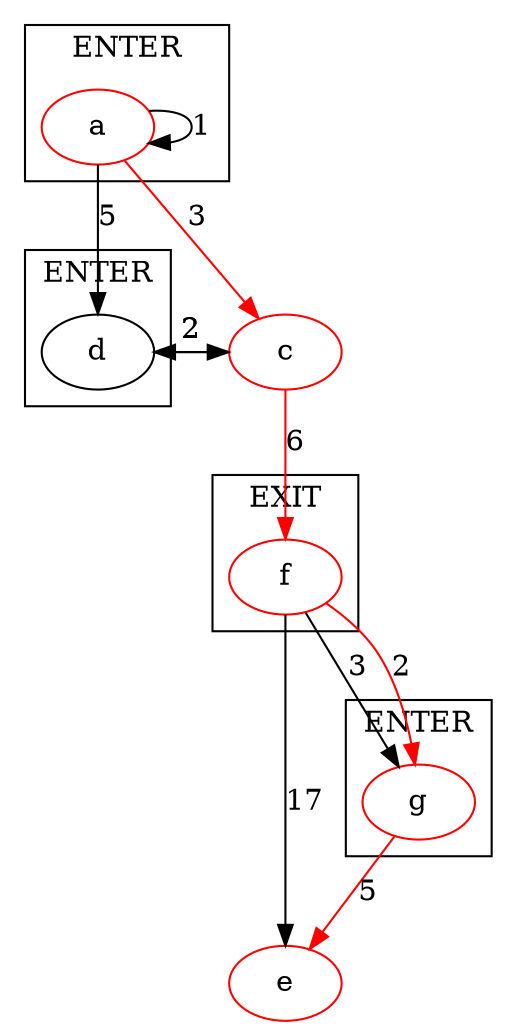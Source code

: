 digraph {
subgraph cluster_97{
label="ENTER"
a[color="red"]
}
a->d [label=5, weight=5]
a->c [label=3, weight=3, color="red"]
a->a [label=1, weight=1]
c[color="red"]
c->f [label=6, weight=6, color="red"]
c->d [label=2, weight=2]
subgraph cluster_100{
label="ENTER"
d
}
d->c [label=2, weight=2]
e[color="red"]
subgraph cluster_102{
label="EXIT"
f[color="red"]
}
f->e [label=17, weight=17]
f->g [label=3, weight=3]
f->g [label=2, weight=2, color="red"]
subgraph cluster_103{
label="ENTER"
g[color="red"]
}
g->e [label=5, weight=5, color="red"]
}